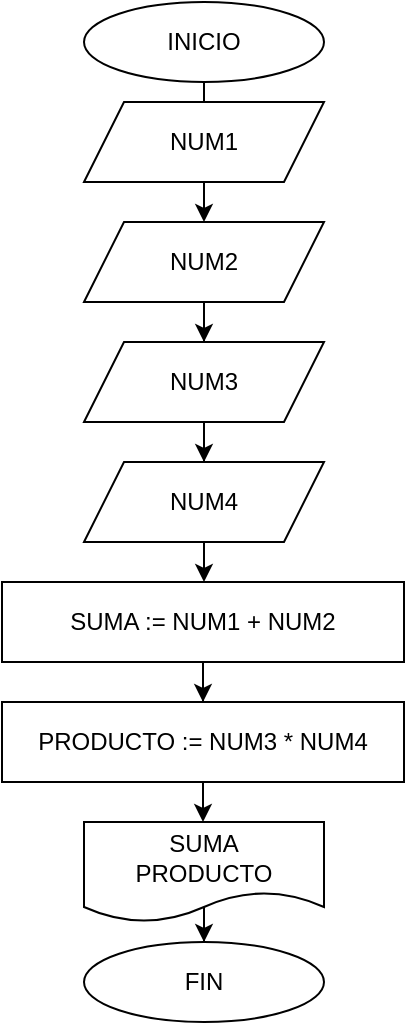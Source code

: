 <mxfile version="24.2.3" type="github">
  <diagram name="Página-1" id="soYXYdCuxPibnIwTYrpd">
    <mxGraphModel dx="961" dy="528" grid="1" gridSize="10" guides="1" tooltips="1" connect="1" arrows="1" fold="1" page="1" pageScale="1" pageWidth="827" pageHeight="1169" math="0" shadow="0">
      <root>
        <mxCell id="0" />
        <mxCell id="1" parent="0" />
        <mxCell id="Nh-gKlwQtsyJ-tAg3NQQ-5" value="" style="edgeStyle=orthogonalEdgeStyle;rounded=0;orthogonalLoop=1;jettySize=auto;html=1;" edge="1" parent="1" source="Nh-gKlwQtsyJ-tAg3NQQ-1" target="Nh-gKlwQtsyJ-tAg3NQQ-3">
          <mxGeometry relative="1" as="geometry" />
        </mxCell>
        <mxCell id="Nh-gKlwQtsyJ-tAg3NQQ-1" value="INICIO" style="ellipse;whiteSpace=wrap;html=1;" vertex="1" parent="1">
          <mxGeometry x="354" y="10" width="120" height="40" as="geometry" />
        </mxCell>
        <mxCell id="Nh-gKlwQtsyJ-tAg3NQQ-2" value="NUM1" style="shape=parallelogram;perimeter=parallelogramPerimeter;whiteSpace=wrap;html=1;fixedSize=1;" vertex="1" parent="1">
          <mxGeometry x="354" y="60" width="120" height="40" as="geometry" />
        </mxCell>
        <mxCell id="Nh-gKlwQtsyJ-tAg3NQQ-6" value="" style="edgeStyle=orthogonalEdgeStyle;rounded=0;orthogonalLoop=1;jettySize=auto;html=1;" edge="1" parent="1" source="Nh-gKlwQtsyJ-tAg3NQQ-3" target="Nh-gKlwQtsyJ-tAg3NQQ-4">
          <mxGeometry relative="1" as="geometry" />
        </mxCell>
        <mxCell id="Nh-gKlwQtsyJ-tAg3NQQ-3" value="NUM2" style="shape=parallelogram;perimeter=parallelogramPerimeter;whiteSpace=wrap;html=1;fixedSize=1;" vertex="1" parent="1">
          <mxGeometry x="354" y="120" width="120" height="40" as="geometry" />
        </mxCell>
        <mxCell id="Nh-gKlwQtsyJ-tAg3NQQ-10" value="" style="edgeStyle=orthogonalEdgeStyle;rounded=0;orthogonalLoop=1;jettySize=auto;html=1;" edge="1" parent="1" source="Nh-gKlwQtsyJ-tAg3NQQ-4" target="Nh-gKlwQtsyJ-tAg3NQQ-9">
          <mxGeometry relative="1" as="geometry" />
        </mxCell>
        <mxCell id="Nh-gKlwQtsyJ-tAg3NQQ-4" value="NUM3" style="shape=parallelogram;perimeter=parallelogramPerimeter;whiteSpace=wrap;html=1;fixedSize=1;" vertex="1" parent="1">
          <mxGeometry x="354" y="180" width="120" height="40" as="geometry" />
        </mxCell>
        <mxCell id="Nh-gKlwQtsyJ-tAg3NQQ-15" value="" style="edgeStyle=orthogonalEdgeStyle;rounded=0;orthogonalLoop=1;jettySize=auto;html=1;" edge="1" parent="1" source="Nh-gKlwQtsyJ-tAg3NQQ-7" target="Nh-gKlwQtsyJ-tAg3NQQ-8">
          <mxGeometry relative="1" as="geometry" />
        </mxCell>
        <mxCell id="Nh-gKlwQtsyJ-tAg3NQQ-7" value="SUMA := NUM1 + NUM2" style="rounded=0;whiteSpace=wrap;html=1;" vertex="1" parent="1">
          <mxGeometry x="313" y="300" width="201" height="40" as="geometry" />
        </mxCell>
        <mxCell id="Nh-gKlwQtsyJ-tAg3NQQ-17" value="" style="edgeStyle=orthogonalEdgeStyle;rounded=0;orthogonalLoop=1;jettySize=auto;html=1;" edge="1" parent="1" source="Nh-gKlwQtsyJ-tAg3NQQ-8" target="Nh-gKlwQtsyJ-tAg3NQQ-16">
          <mxGeometry relative="1" as="geometry" />
        </mxCell>
        <mxCell id="Nh-gKlwQtsyJ-tAg3NQQ-8" value="PRODUCTO := NUM3 * NUM4" style="rounded=0;whiteSpace=wrap;html=1;" vertex="1" parent="1">
          <mxGeometry x="313" y="360" width="201" height="40" as="geometry" />
        </mxCell>
        <mxCell id="Nh-gKlwQtsyJ-tAg3NQQ-14" value="" style="edgeStyle=orthogonalEdgeStyle;rounded=0;orthogonalLoop=1;jettySize=auto;html=1;" edge="1" parent="1" source="Nh-gKlwQtsyJ-tAg3NQQ-9" target="Nh-gKlwQtsyJ-tAg3NQQ-7">
          <mxGeometry relative="1" as="geometry" />
        </mxCell>
        <mxCell id="Nh-gKlwQtsyJ-tAg3NQQ-9" value="NUM4" style="shape=parallelogram;perimeter=parallelogramPerimeter;whiteSpace=wrap;html=1;fixedSize=1;" vertex="1" parent="1">
          <mxGeometry x="354" y="240" width="120" height="40" as="geometry" />
        </mxCell>
        <mxCell id="Nh-gKlwQtsyJ-tAg3NQQ-19" value="" style="edgeStyle=orthogonalEdgeStyle;rounded=0;orthogonalLoop=1;jettySize=auto;html=1;" edge="1" parent="1" source="Nh-gKlwQtsyJ-tAg3NQQ-16" target="Nh-gKlwQtsyJ-tAg3NQQ-18">
          <mxGeometry relative="1" as="geometry" />
        </mxCell>
        <mxCell id="Nh-gKlwQtsyJ-tAg3NQQ-16" value="SUMA&lt;div&gt;PRODUCTO&lt;/div&gt;" style="shape=document;whiteSpace=wrap;html=1;boundedLbl=1;" vertex="1" parent="1">
          <mxGeometry x="354" y="420" width="120" height="50" as="geometry" />
        </mxCell>
        <mxCell id="Nh-gKlwQtsyJ-tAg3NQQ-18" value="FIN" style="ellipse;whiteSpace=wrap;html=1;" vertex="1" parent="1">
          <mxGeometry x="354" y="480" width="120" height="40" as="geometry" />
        </mxCell>
      </root>
    </mxGraphModel>
  </diagram>
</mxfile>

